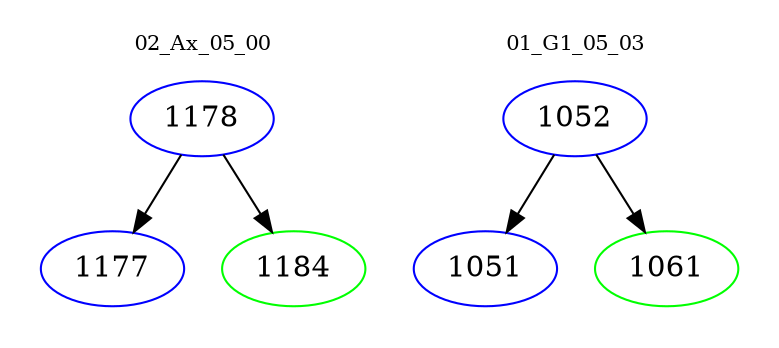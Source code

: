 digraph{
subgraph cluster_0 {
color = white
label = "02_Ax_05_00";
fontsize=10;
T0_1178 [label="1178", color="blue"]
T0_1178 -> T0_1177 [color="black"]
T0_1177 [label="1177", color="blue"]
T0_1178 -> T0_1184 [color="black"]
T0_1184 [label="1184", color="green"]
}
subgraph cluster_1 {
color = white
label = "01_G1_05_03";
fontsize=10;
T1_1052 [label="1052", color="blue"]
T1_1052 -> T1_1051 [color="black"]
T1_1051 [label="1051", color="blue"]
T1_1052 -> T1_1061 [color="black"]
T1_1061 [label="1061", color="green"]
}
}
